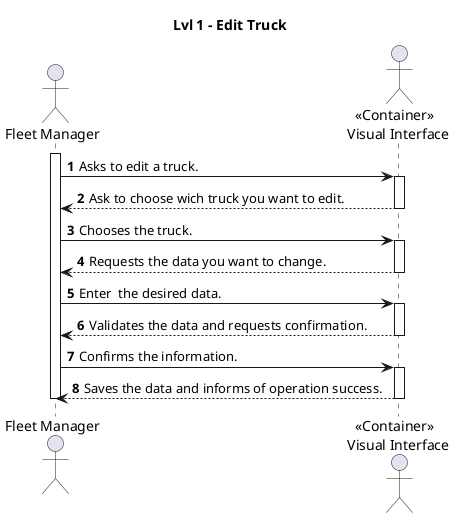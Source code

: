 @startuml

title Lvl 1 - Edit Truck

autonumber

actor "Fleet Manager" as FM
actor "<< Container >> \n Visual Interface" as SYS

activate FM
FM -> SYS : Asks to edit a truck.
activate SYS
SYS --> FM : Ask to choose wich truck you want to edit.
deactivate SYS

FM -> SYS : Chooses the truck.
activate SYS
SYS --> FM : Requests the data you want to change.
deactivate SYS

FM -> SYS : Enter  the desired data.
activate SYS
SYS --> FM : Validates the data and requests confirmation.
deactivate SYS

FM -> SYS : Confirms the information.
activate SYS
SYS --> FM : Saves the data and informs of operation success.
deactivate SYS

deactivate FM

@enduml